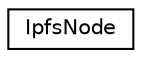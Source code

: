 digraph "Graphical Class Hierarchy"
{
  edge [fontname="Helvetica",fontsize="10",labelfontname="Helvetica",labelfontsize="10"];
  node [fontname="Helvetica",fontsize="10",shape=record];
  rankdir="LR";
  Node0 [label="IpfsNode",height=0.2,width=0.4,color="black", fillcolor="white", style="filled",URL="$struct_ipfs_node.html"];
}
